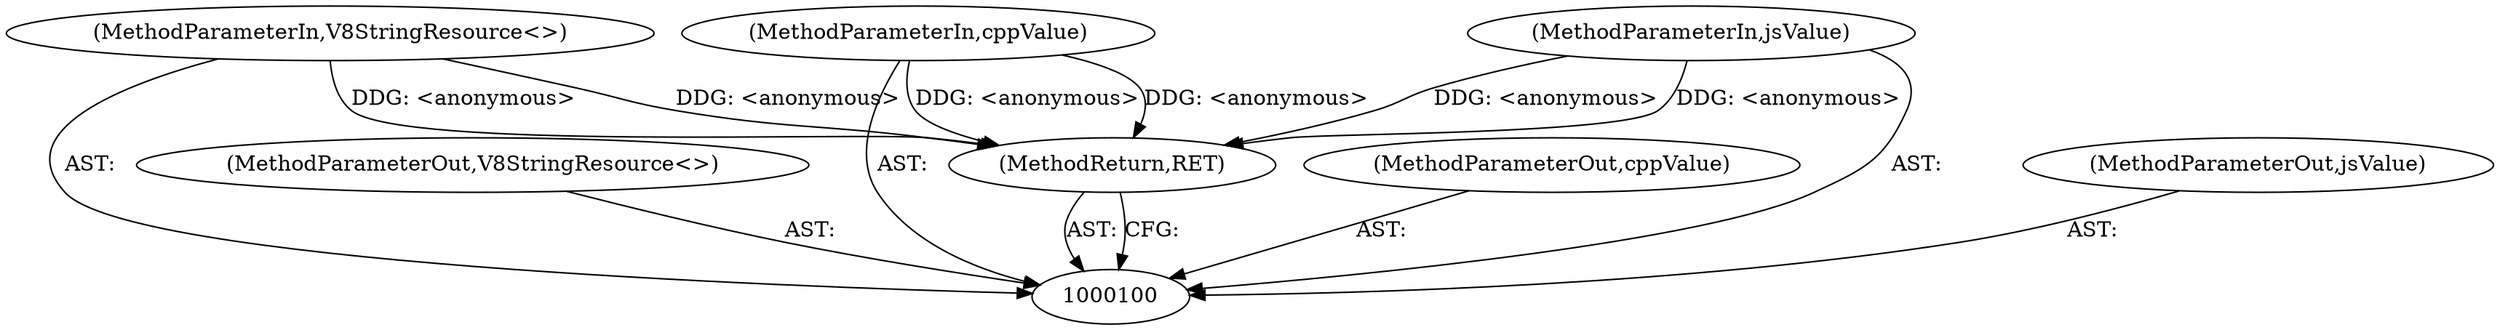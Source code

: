 digraph "0_Chrome_f85a87ec670ad0fce9d98d90c9a705b72a288154_1" {
"1000101" [label="(MethodParameterIn,V8StringResource<>)"];
"1000116" [label="(MethodParameterOut,V8StringResource<>)"];
"1000105" [label="(MethodReturn,RET)"];
"1000102" [label="(MethodParameterIn,cppValue)"];
"1000117" [label="(MethodParameterOut,cppValue)"];
"1000103" [label="(MethodParameterIn,jsValue)"];
"1000118" [label="(MethodParameterOut,jsValue)"];
"1000101" -> "1000100"  [label="AST: "];
"1000101" -> "1000105"  [label="DDG: <anonymous>"];
"1000116" -> "1000100"  [label="AST: "];
"1000105" -> "1000100"  [label="AST: "];
"1000105" -> "1000100"  [label="CFG: "];
"1000103" -> "1000105"  [label="DDG: <anonymous>"];
"1000102" -> "1000105"  [label="DDG: <anonymous>"];
"1000101" -> "1000105"  [label="DDG: <anonymous>"];
"1000102" -> "1000100"  [label="AST: "];
"1000102" -> "1000105"  [label="DDG: <anonymous>"];
"1000117" -> "1000100"  [label="AST: "];
"1000103" -> "1000100"  [label="AST: "];
"1000103" -> "1000105"  [label="DDG: <anonymous>"];
"1000118" -> "1000100"  [label="AST: "];
}
